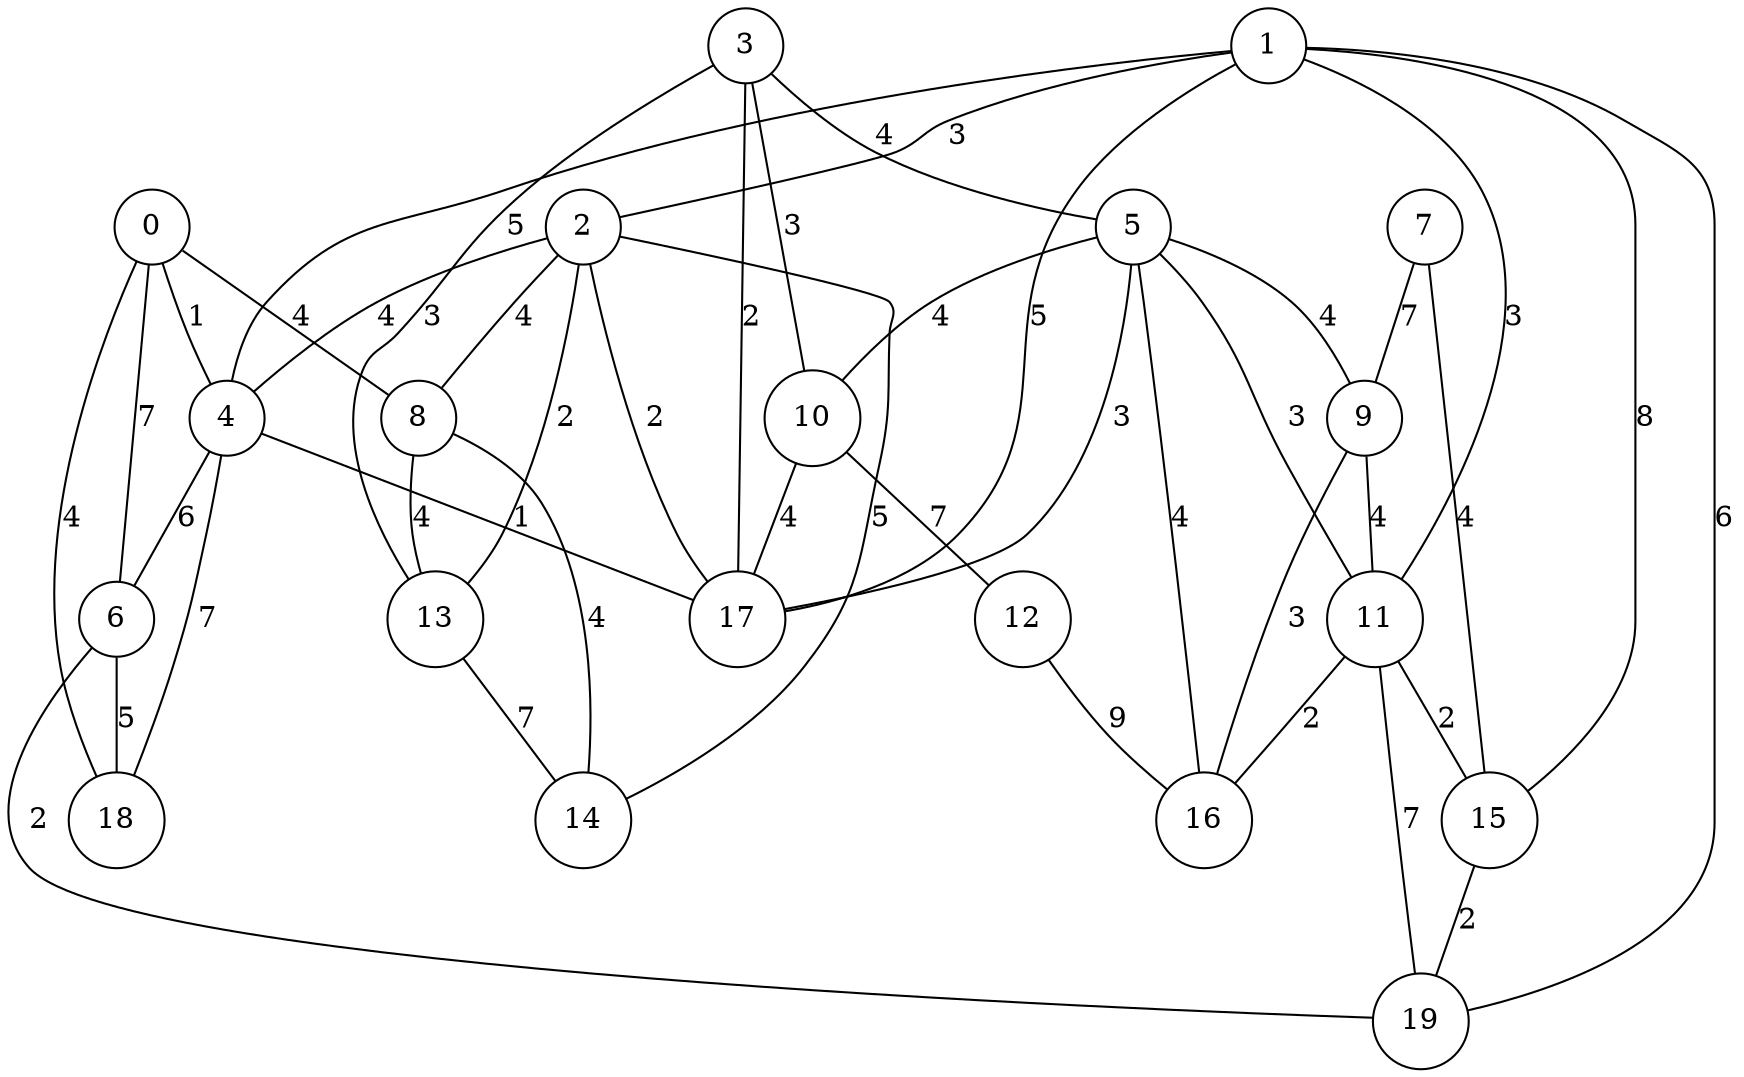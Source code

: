 graph qubit_interaction_graph {
    node [shape=circle];
    0 -- 4 [label=1];
    0 -- 8 [label=4];
    0 -- 6 [label=7];
    0 -- 18 [label=4];
    1 -- 17 [label=5];
    1 -- 19 [label=6];
    1 -- 4 [label=5];
    1 -- 2 [label=3];
    1 -- 15 [label=8];
    1 -- 11 [label=3];
    2 -- 4 [label=4];
    2 -- 14 [label=5];
    2 -- 8 [label=4];
    2 -- 17 [label=2];
    2 -- 13 [label=2];
    3 -- 5 [label=4];
    3 -- 10 [label=3];
    3 -- 13 [label=3];
    3 -- 17 [label=2];
    4 -- 17 [label=1];
    4 -- 6 [label=6];
    4 -- 18 [label=7];
    5 -- 11 [label=3];
    5 -- 10 [label=4];
    5 -- 16 [label=4];
    5 -- 9 [label=4];
    5 -- 17 [label=3];
    6 -- 18 [label=5];
    6 -- 19 [label=2];
    7 -- 9 [label=7];
    7 -- 15 [label=4];
    8 -- 13 [label=4];
    8 -- 14 [label=4];
    9 -- 11 [label=4];
    9 -- 16 [label=3];
    10 -- 17 [label=4];
    10 -- 12 [label=7];
    11 -- 19 [label=7];
    11 -- 16 [label=2];
    11 -- 15 [label=2];
    12 -- 16 [label=9];
    13 -- 14 [label=7];
    15 -- 19 [label=2];
}